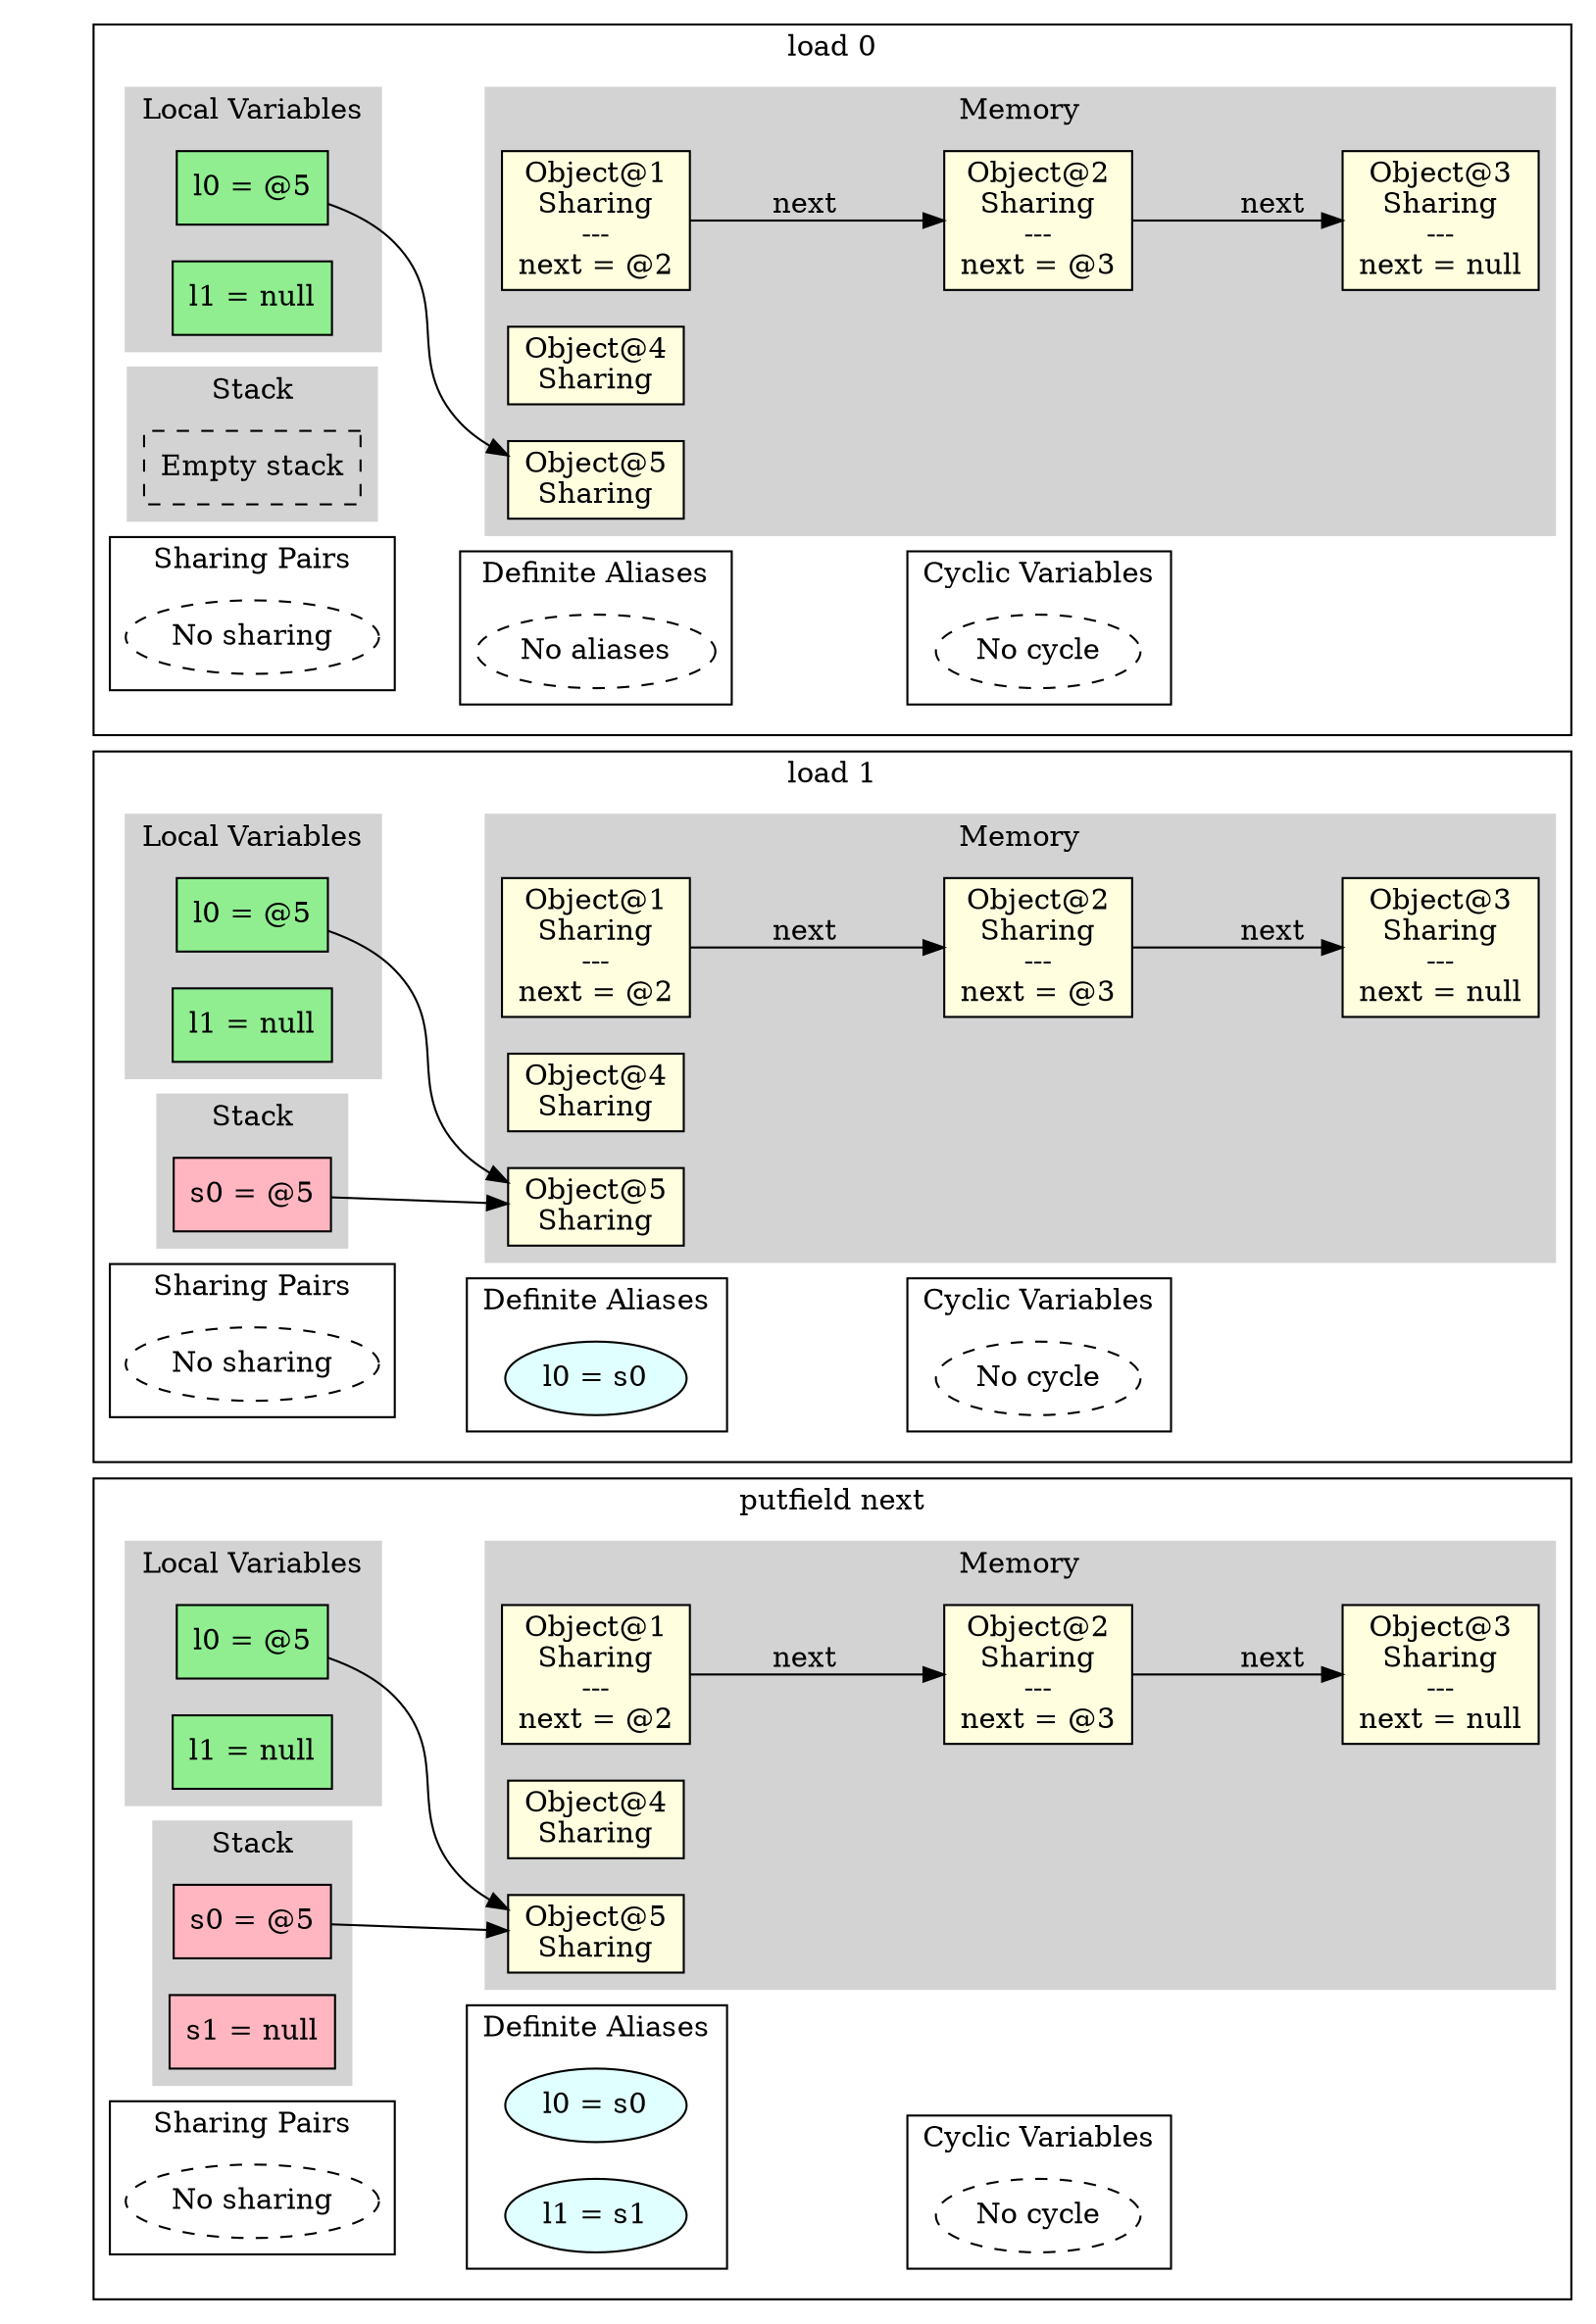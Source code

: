 digraph MemoryGraph {
 node [shape=box, style=filled, fillcolor=lightblue];
 rankdir=LR;

 // Invisible anchor subgraph
 subgraph cluster_anchor {
 style=invis;
 anchor [style=invis, shape=point, width=0, height=0];
 }

 // Starting point for subgraph ordering
 anchor_start [style=invis, shape=point];

 anchor_530939233704558 [style=invis, shape=point];
 anchor_start -> anchor_530939233704558 [style=invis];
 anchor_start = anchor_530939233704558;

 subgraph cluster_530939233704558 {
 anchor_530939233704558 [style=invis];
 label="load 0";
 subgraph cluster_locals_530939233704558 {
 label="Local Variables";
 style=filled;
 color=lightgrey;
 node [style=filled, fillcolor=lightgreen];
 "l0_530939233704558" [label="l0 = @5"];
 "l1_530939233704558" [label="l1 = null"];
 }

 subgraph cluster_stack_530939233704558 {
 label="Stack";
 style=filled;
 color=lightgrey;
 node [style=filled, fillcolor=lightpink];
 "empty_stack_530939233704558" [label="Empty stack", style=dashed, fillcolor=white];
 }

 subgraph cluster_memory_530939233704558 {
 label="Memory";
 style=filled;
 color=lightgrey;
 node [style=filled, fillcolor=lightyellow];
 "obj1_530939233704558" [label="Object@1\nSharing\n---\nnext = @2\n"];
 "obj2_530939233704558" [label="Object@2\nSharing\n---\nnext = @3\n"];
 "obj3_530939233704558" [label="Object@3\nSharing\n---\nnext = null\n"];
 "obj4_530939233704558" [label="Object@4\nSharing"];
 "obj5_530939233704558" [label="Object@5\nSharing"];
 }

 "l0_530939233704558" -> "obj5_530939233704558";
 "obj1_530939233704558" -> "obj2_530939233704558" [label="next"];
 "obj2_530939233704558" -> "obj3_530939233704558" [label="next"];

 // Sharing pairs
 subgraph cluster_sharing_530939233704558 {
 label="Sharing Pairs";
 node [shape=ellipse, style=filled, fillcolor=lightyellow];
 "empty_sharing_530939233704558" [label="No sharing", style=dashed, fillcolor=white];
 }

    // Alias pairs
    subgraph cluster_aliases_530939233704558 {
      label="Definite Aliases";
      node [shape=ellipse, style=filled, fillcolor=lightcyan];
      "empty_alias_530939233704558" [label="No aliases", style=dashed, fillcolor=white];
    }

 // Cyclic variables
 subgraph cluster_cyclic_530939233704558 {
 label="Cyclic Variables";
 node [shape=ellipse];
 "empty_cyclic_530939233704558" [label="No cycle", style=dashed, fillcolor=white];
 }
 // Invisible edge for horizontal alignment
 "empty_sharing_530939233704558" -> "empty_alias_530939233704558" [style=invis, weight=10];
 // Invisible edge for horizontal alignment
 "empty_alias_530939233704558" -> "empty_cyclic_530939233704558" [style=invis, weight=10];
 }
 anchor_530939235705604 [style=invis, shape=point];
 anchor_start -> anchor_530939235705604 [style=invis];
 anchor_start = anchor_530939235705604;

 subgraph cluster_530939235705604 {
 anchor_530939235705604 [style=invis];
 label="load 1";
 subgraph cluster_locals_530939235705604 {
 label="Local Variables";
 style=filled;
 color=lightgrey;
 node [style=filled, fillcolor=lightgreen];
 "l0_530939235705604" [label="l0 = @5"];
 "l1_530939235705604" [label="l1 = null"];
 }

 subgraph cluster_stack_530939235705604 {
 label="Stack";
 style=filled;
 color=lightgrey;
 node [style=filled, fillcolor=lightpink];
 "s0_530939235705604" [label="s0 = @5"];
 }

 subgraph cluster_memory_530939235705604 {
 label="Memory";
 style=filled;
 color=lightgrey;
 node [style=filled, fillcolor=lightyellow];
 "obj1_530939235705604" [label="Object@1\nSharing\n---\nnext = @2\n"];
 "obj2_530939235705604" [label="Object@2\nSharing\n---\nnext = @3\n"];
 "obj3_530939235705604" [label="Object@3\nSharing\n---\nnext = null\n"];
 "obj4_530939235705604" [label="Object@4\nSharing"];
 "obj5_530939235705604" [label="Object@5\nSharing"];
 }

 "l0_530939235705604" -> "obj5_530939235705604";
 "s0_530939235705604" -> "obj5_530939235705604";
 "obj1_530939235705604" -> "obj2_530939235705604" [label="next"];
 "obj2_530939235705604" -> "obj3_530939235705604" [label="next"];

 // Sharing pairs
 subgraph cluster_sharing_530939235705604 {
 label="Sharing Pairs";
 node [shape=ellipse, style=filled, fillcolor=lightyellow];
 "empty_sharing_530939235705604" [label="No sharing", style=dashed, fillcolor=white];
 }

    // Alias pairs
    subgraph cluster_aliases_530939235705604 {
      label="Definite Aliases";
      node [shape=ellipse, style=filled, fillcolor=lightcyan];
      "alias0_530939235705604" [label="l0 = s0"];
    }

 // Cyclic variables
 subgraph cluster_cyclic_530939235705604 {
 label="Cyclic Variables";
 node [shape=ellipse];
 "empty_cyclic_530939235705604" [label="No cycle", style=dashed, fillcolor=white];
 }
 // Invisible edge for horizontal alignment
 "empty_sharing_530939235705604" -> "alias0_530939235705604" [style=invis, weight=10];
 // Invisible edge for horizontal alignment
 "alias0_530939235705604" -> "empty_cyclic_530939235705604" [style=invis, weight=10];
 }
 anchor_530939237475032 [style=invis, shape=point];
 anchor_start -> anchor_530939237475032 [style=invis];
 anchor_start = anchor_530939237475032;

 subgraph cluster_530939237475032 {
 anchor_530939237475032 [style=invis];
 label="putfield next";
 subgraph cluster_locals_530939237475032 {
 label="Local Variables";
 style=filled;
 color=lightgrey;
 node [style=filled, fillcolor=lightgreen];
 "l0_530939237475032" [label="l0 = @5"];
 "l1_530939237475032" [label="l1 = null"];
 }

 subgraph cluster_stack_530939237475032 {
 label="Stack";
 style=filled;
 color=lightgrey;
 node [style=filled, fillcolor=lightpink];
 "s0_530939237475032" [label="s0 = @5"];
 "s1_530939237475032" [label="s1 = null"];
 }

 subgraph cluster_memory_530939237475032 {
 label="Memory";
 style=filled;
 color=lightgrey;
 node [style=filled, fillcolor=lightyellow];
 "obj1_530939237475032" [label="Object@1\nSharing\n---\nnext = @2\n"];
 "obj2_530939237475032" [label="Object@2\nSharing\n---\nnext = @3\n"];
 "obj3_530939237475032" [label="Object@3\nSharing\n---\nnext = null\n"];
 "obj4_530939237475032" [label="Object@4\nSharing"];
 "obj5_530939237475032" [label="Object@5\nSharing"];
 }

 "l0_530939237475032" -> "obj5_530939237475032";
 "s0_530939237475032" -> "obj5_530939237475032";
 "obj1_530939237475032" -> "obj2_530939237475032" [label="next"];
 "obj2_530939237475032" -> "obj3_530939237475032" [label="next"];

 // Sharing pairs
 subgraph cluster_sharing_530939237475032 {
 label="Sharing Pairs";
 node [shape=ellipse, style=filled, fillcolor=lightyellow];
 "empty_sharing_530939237475032" [label="No sharing", style=dashed, fillcolor=white];
 }

    // Alias pairs
    subgraph cluster_aliases_530939237475032 {
      label="Definite Aliases";
      node [shape=ellipse, style=filled, fillcolor=lightcyan];
      "alias0_530939237475032" [label="l0 = s0"];
      "alias1_530939237475032" [label="l1 = s1"];
    }

 // Cyclic variables
 subgraph cluster_cyclic_530939237475032 {
 label="Cyclic Variables";
 node [shape=ellipse];
 "empty_cyclic_530939237475032" [label="No cycle", style=dashed, fillcolor=white];
 }
 // Invisible edge for horizontal alignment
 "empty_sharing_530939237475032" -> "alias1_530939237475032" [style=invis, weight=10];
 // Invisible edge for horizontal alignment
 "alias1_530939237475032" -> "empty_cyclic_530939237475032" [style=invis, weight=10];
 }
}
